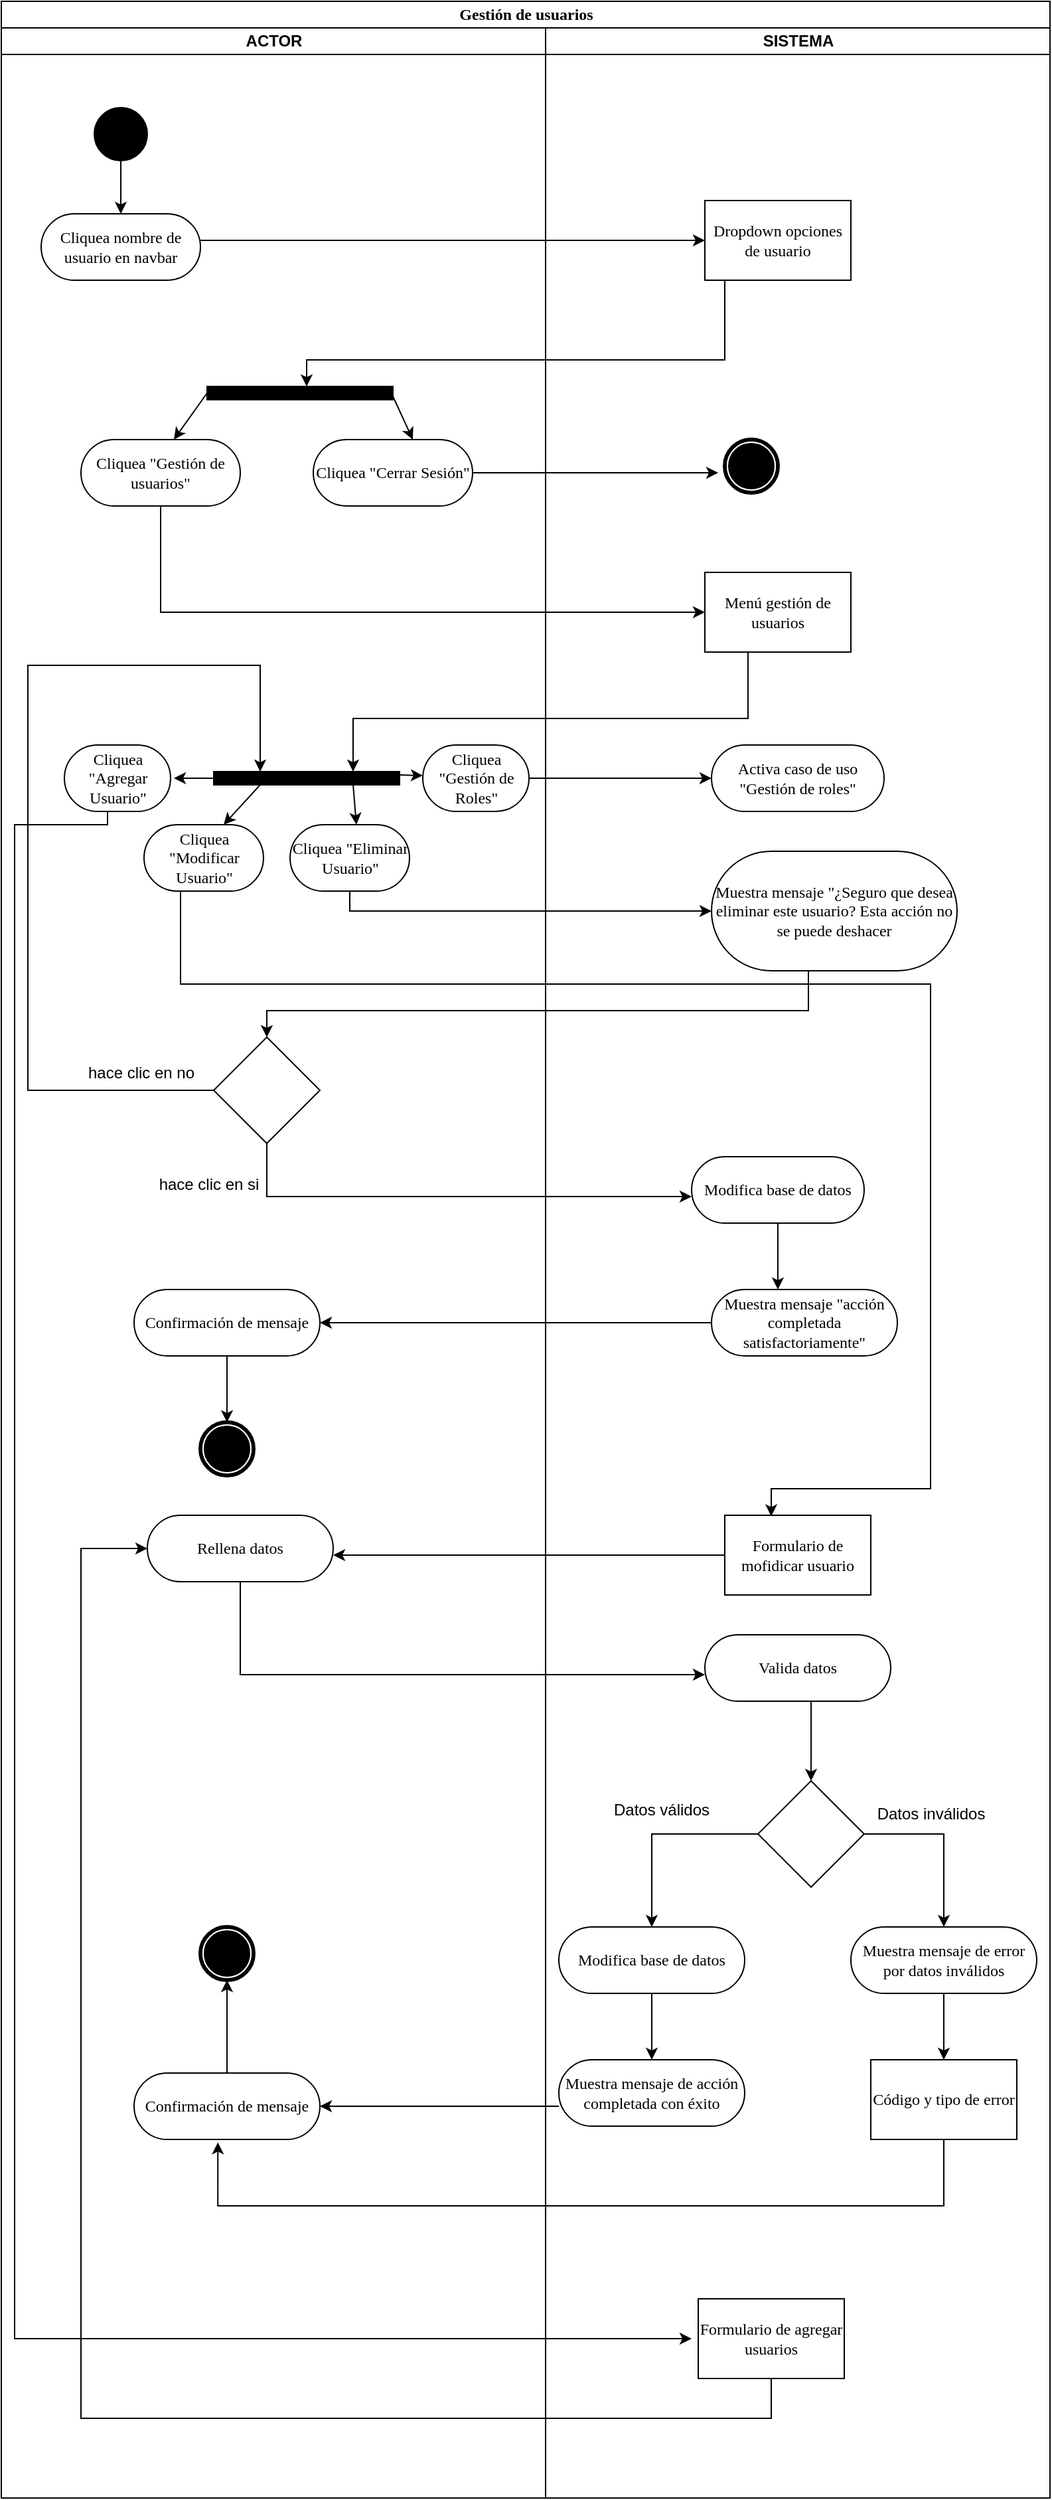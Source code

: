 <mxfile version="12.6.5" type="device"><diagram name="GU" id="0783ab3e-0a74-02c8-0abd-f7b4e66b4bec"><mxGraphModel dx="1024" dy="592" grid="1" gridSize="10" guides="1" tooltips="1" connect="1" arrows="1" fold="1" page="1" pageScale="1" pageWidth="850" pageHeight="1100" background="#ffffff" math="0" shadow="0"><root><mxCell id="0"/><mxCell id="1" parent="0"/><mxCell id="1c1d494c118603dd-1" value="Gestión de usuarios" style="swimlane;html=1;childLayout=stackLayout;startSize=20;rounded=0;shadow=0;comic=0;labelBackgroundColor=none;strokeWidth=1;fontFamily=Verdana;fontSize=12;align=center;" parent="1" vertex="1"><mxGeometry x="40" y="20" width="790" height="1880" as="geometry"/></mxCell><mxCell id="UD75knkwBjFGJXMuYrZk-16" style="edgeStyle=orthogonalEdgeStyle;rounded=0;orthogonalLoop=1;jettySize=auto;html=1;entryX=0.75;entryY=0;entryDx=0;entryDy=0;" edge="1" parent="1c1d494c118603dd-1" target="UD75knkwBjFGJXMuYrZk-17"><mxGeometry relative="1" as="geometry"><mxPoint x="217.5" y="580" as="targetPoint"/><mxPoint x="562.5" y="490" as="sourcePoint"/><Array as="points"><mxPoint x="563" y="540"/><mxPoint x="265" y="540"/></Array></mxGeometry></mxCell><mxCell id="1c1d494c118603dd-2" value="ACTOR" style="swimlane;html=1;startSize=20;" parent="1c1d494c118603dd-1" vertex="1"><mxGeometry y="20" width="410" height="1860" as="geometry"/></mxCell><mxCell id="UD75knkwBjFGJXMuYrZk-1" style="edgeStyle=orthogonalEdgeStyle;rounded=0;orthogonalLoop=1;jettySize=auto;html=1;entryX=0.5;entryY=0;entryDx=0;entryDy=0;" edge="1" parent="1c1d494c118603dd-2" source="60571a20871a0731-4" target="60571a20871a0731-8"><mxGeometry relative="1" as="geometry"/></mxCell><mxCell id="60571a20871a0731-4" value="" style="ellipse;whiteSpace=wrap;html=1;rounded=0;shadow=0;comic=0;labelBackgroundColor=none;strokeWidth=1;fillColor=#000000;fontFamily=Verdana;fontSize=12;align=center;" parent="1c1d494c118603dd-2" vertex="1"><mxGeometry x="70" y="60" width="40" height="40" as="geometry"/></mxCell><mxCell id="60571a20871a0731-8" value="Cliquea nombre de usuario en navbar" style="rounded=1;whiteSpace=wrap;html=1;shadow=0;comic=0;labelBackgroundColor=none;strokeWidth=1;fontFamily=Verdana;fontSize=12;align=center;arcSize=50;" parent="1c1d494c118603dd-2" vertex="1"><mxGeometry x="30" y="140" width="120" height="50" as="geometry"/></mxCell><mxCell id="UD75knkwBjFGJXMuYrZk-7" value="" style="rounded=0;whiteSpace=wrap;html=1;fillColor=#000000;" vertex="1" parent="1c1d494c118603dd-2"><mxGeometry x="155" y="270" width="140" height="10" as="geometry"/></mxCell><mxCell id="UD75knkwBjFGJXMuYrZk-9" value="Cliquea &quot;Gestión de usuarios&quot;" style="rounded=1;whiteSpace=wrap;html=1;shadow=0;comic=0;labelBackgroundColor=none;strokeWidth=1;fontFamily=Verdana;fontSize=12;align=center;arcSize=50;" vertex="1" parent="1c1d494c118603dd-2"><mxGeometry x="60" y="310" width="120" height="50" as="geometry"/></mxCell><mxCell id="UD75knkwBjFGJXMuYrZk-11" value="Cliquea &quot;Cerrar Sesión&quot;" style="rounded=1;whiteSpace=wrap;html=1;shadow=0;comic=0;labelBackgroundColor=none;strokeWidth=1;fontFamily=Verdana;fontSize=12;align=center;arcSize=50;" vertex="1" parent="1c1d494c118603dd-2"><mxGeometry x="235" y="310" width="120" height="50" as="geometry"/></mxCell><mxCell id="UD75knkwBjFGJXMuYrZk-17" value="" style="rounded=0;whiteSpace=wrap;html=1;fillColor=#000000;" vertex="1" parent="1c1d494c118603dd-2"><mxGeometry x="160" y="560" width="140" height="10" as="geometry"/></mxCell><mxCell id="UD75knkwBjFGJXMuYrZk-19" value="Cliquea &quot;Agregar Usuario&quot;" style="rounded=1;whiteSpace=wrap;html=1;shadow=0;comic=0;labelBackgroundColor=none;strokeWidth=1;fontFamily=Verdana;fontSize=12;align=center;arcSize=50;" vertex="1" parent="1c1d494c118603dd-2"><mxGeometry x="47.5" y="540" width="80" height="50" as="geometry"/></mxCell><mxCell id="UD75knkwBjFGJXMuYrZk-21" value="Cliquea &quot;Modificar Usuario&quot;" style="rounded=1;whiteSpace=wrap;html=1;shadow=0;comic=0;labelBackgroundColor=none;strokeWidth=1;fontFamily=Verdana;fontSize=12;align=center;arcSize=50;" vertex="1" parent="1c1d494c118603dd-2"><mxGeometry x="107.5" y="600" width="90" height="50" as="geometry"/></mxCell><mxCell id="UD75knkwBjFGJXMuYrZk-23" value="Cliquea &quot;Eliminar Usuario&quot;" style="rounded=1;whiteSpace=wrap;html=1;shadow=0;comic=0;labelBackgroundColor=none;strokeWidth=1;fontFamily=Verdana;fontSize=12;align=center;arcSize=50;" vertex="1" parent="1c1d494c118603dd-2"><mxGeometry x="217.5" y="600" width="90" height="50" as="geometry"/></mxCell><mxCell id="UD75knkwBjFGJXMuYrZk-25" value="Cliquea &quot;Gestión de Roles&quot;" style="rounded=1;whiteSpace=wrap;html=1;shadow=0;comic=0;labelBackgroundColor=none;strokeWidth=1;fontFamily=Verdana;fontSize=12;align=center;arcSize=50;" vertex="1" parent="1c1d494c118603dd-2"><mxGeometry x="317.5" y="540" width="80" height="50" as="geometry"/></mxCell><mxCell id="UD75knkwBjFGJXMuYrZk-36" style="edgeStyle=orthogonalEdgeStyle;rounded=0;orthogonalLoop=1;jettySize=auto;html=1;exitX=0;exitY=0.5;exitDx=0;exitDy=0;entryX=0.25;entryY=0;entryDx=0;entryDy=0;" edge="1" parent="1c1d494c118603dd-2" source="UD75knkwBjFGJXMuYrZk-31" target="UD75knkwBjFGJXMuYrZk-17"><mxGeometry relative="1" as="geometry"><mxPoint x="177.5" y="800" as="sourcePoint"/><Array as="points"><mxPoint x="20" y="800"/><mxPoint x="20" y="480"/><mxPoint x="195" y="480"/></Array></mxGeometry></mxCell><mxCell id="UD75knkwBjFGJXMuYrZk-31" value="" style="rhombus;whiteSpace=wrap;html=1;fillColor=#FFFFFF;" vertex="1" parent="1c1d494c118603dd-2"><mxGeometry x="160" y="760" width="80" height="80" as="geometry"/></mxCell><mxCell id="UD75knkwBjFGJXMuYrZk-34" value="hace clic en no" style="text;html=1;align=center;verticalAlign=middle;resizable=0;points=[];autosize=1;" vertex="1" parent="1c1d494c118603dd-2"><mxGeometry x="55" y="777" width="100" height="20" as="geometry"/></mxCell><mxCell id="UD75knkwBjFGJXMuYrZk-45" value="Confirmación de mensaje" style="rounded=1;whiteSpace=wrap;html=1;shadow=0;comic=0;labelBackgroundColor=none;strokeWidth=1;fontFamily=Verdana;fontSize=12;align=center;arcSize=50;" vertex="1" parent="1c1d494c118603dd-2"><mxGeometry x="100" y="950" width="140" height="50" as="geometry"/></mxCell><mxCell id="UD75knkwBjFGJXMuYrZk-54" value="Rellena datos" style="rounded=1;whiteSpace=wrap;html=1;shadow=0;comic=0;labelBackgroundColor=none;strokeWidth=1;fontFamily=Verdana;fontSize=12;align=center;arcSize=50;" vertex="1" parent="1c1d494c118603dd-2"><mxGeometry x="110" y="1120" width="140" height="50" as="geometry"/></mxCell><mxCell id="UD75knkwBjFGJXMuYrZk-67" value="Confirmación de mensaje" style="rounded=1;whiteSpace=wrap;html=1;shadow=0;comic=0;labelBackgroundColor=none;strokeWidth=1;fontFamily=Verdana;fontSize=12;align=center;arcSize=50;" vertex="1" parent="1c1d494c118603dd-2"><mxGeometry x="100" y="1540" width="140" height="50" as="geometry"/></mxCell><mxCell id="UD75knkwBjFGJXMuYrZk-98" value="" style="shape=mxgraph.bpmn.shape;html=1;verticalLabelPosition=bottom;labelBackgroundColor=#ffffff;verticalAlign=top;perimeter=ellipsePerimeter;outline=end;symbol=terminate;rounded=0;shadow=0;comic=0;strokeWidth=1;fontFamily=Verdana;fontSize=12;align=center;" vertex="1" parent="1c1d494c118603dd-2"><mxGeometry x="150" y="1430" width="40" height="40" as="geometry"/></mxCell><mxCell id="UD75knkwBjFGJXMuYrZk-100" value="" style="shape=mxgraph.bpmn.shape;html=1;verticalLabelPosition=bottom;labelBackgroundColor=#ffffff;verticalAlign=top;perimeter=ellipsePerimeter;outline=end;symbol=terminate;rounded=0;shadow=0;comic=0;strokeWidth=1;fontFamily=Verdana;fontSize=12;align=center;" vertex="1" parent="1c1d494c118603dd-2"><mxGeometry x="150" y="1050" width="40" height="40" as="geometry"/></mxCell><mxCell id="UD75knkwBjFGJXMuYrZk-26" style="edgeStyle=orthogonalEdgeStyle;rounded=0;orthogonalLoop=1;jettySize=auto;html=1;exitX=1;exitY=0.5;exitDx=0;exitDy=0;entryX=0;entryY=0.5;entryDx=0;entryDy=0;" edge="1" parent="1c1d494c118603dd-1" source="UD75knkwBjFGJXMuYrZk-25" target="UD75knkwBjFGJXMuYrZk-27"><mxGeometry relative="1" as="geometry"><mxPoint x="560" y="585" as="targetPoint"/></mxGeometry></mxCell><mxCell id="UD75knkwBjFGJXMuYrZk-14" style="edgeStyle=orthogonalEdgeStyle;rounded=0;orthogonalLoop=1;jettySize=auto;html=1;entryX=0;entryY=0.5;entryDx=0;entryDy=0;" edge="1" parent="1c1d494c118603dd-1" source="UD75knkwBjFGJXMuYrZk-9" target="UD75knkwBjFGJXMuYrZk-15"><mxGeometry relative="1" as="geometry"><mxPoint x="490" y="460" as="targetPoint"/><Array as="points"><mxPoint x="120" y="460"/></Array></mxGeometry></mxCell><mxCell id="UD75knkwBjFGJXMuYrZk-2" style="edgeStyle=orthogonalEdgeStyle;rounded=0;orthogonalLoop=1;jettySize=auto;html=1;entryX=0;entryY=0.5;entryDx=0;entryDy=0;" edge="1" parent="1c1d494c118603dd-1" source="60571a20871a0731-8" target="UD75knkwBjFGJXMuYrZk-4"><mxGeometry relative="1" as="geometry"><mxPoint x="490" y="185" as="targetPoint"/><Array as="points"><mxPoint x="240" y="180"/><mxPoint x="240" y="180"/></Array></mxGeometry></mxCell><mxCell id="1c1d494c118603dd-4" value="SISTEMA" style="swimlane;html=1;startSize=20;" parent="1c1d494c118603dd-1" vertex="1"><mxGeometry x="410" y="20" width="380" height="1860" as="geometry"/></mxCell><mxCell id="UD75knkwBjFGJXMuYrZk-4" value="Dropdown opciones de usuario" style="rounded=0;whiteSpace=wrap;html=1;shadow=0;comic=0;labelBackgroundColor=none;strokeWidth=1;fontFamily=Verdana;fontSize=12;align=center;arcSize=50;" vertex="1" parent="1c1d494c118603dd-4"><mxGeometry x="120" y="130" width="110" height="60" as="geometry"/></mxCell><mxCell id="UD75knkwBjFGJXMuYrZk-13" value="" style="shape=mxgraph.bpmn.shape;html=1;verticalLabelPosition=bottom;labelBackgroundColor=#ffffff;verticalAlign=top;perimeter=ellipsePerimeter;outline=end;symbol=terminate;rounded=0;shadow=0;comic=0;strokeWidth=1;fontFamily=Verdana;fontSize=12;align=center;" vertex="1" parent="1c1d494c118603dd-4"><mxGeometry x="135" y="310" width="40" height="40" as="geometry"/></mxCell><mxCell id="UD75knkwBjFGJXMuYrZk-15" value="Menú gestión de usuarios" style="rounded=0;whiteSpace=wrap;html=1;shadow=0;comic=0;labelBackgroundColor=none;strokeWidth=1;fontFamily=Verdana;fontSize=12;align=center;arcSize=50;" vertex="1" parent="1c1d494c118603dd-4"><mxGeometry x="120" y="410" width="110" height="60" as="geometry"/></mxCell><mxCell id="UD75knkwBjFGJXMuYrZk-27" value="Activa caso de uso &quot;Gestión de roles&quot;" style="rounded=1;whiteSpace=wrap;html=1;shadow=0;comic=0;labelBackgroundColor=none;strokeWidth=1;fontFamily=Verdana;fontSize=12;align=center;arcSize=50;" vertex="1" parent="1c1d494c118603dd-4"><mxGeometry x="125" y="540" width="130" height="50" as="geometry"/></mxCell><mxCell id="UD75knkwBjFGJXMuYrZk-29" value="Muestra mensaje &quot;¿Seguro que desea eliminar este usuario? Esta acción no se puede deshacer" style="rounded=1;whiteSpace=wrap;html=1;shadow=0;comic=0;labelBackgroundColor=none;strokeWidth=1;fontFamily=Verdana;fontSize=12;align=center;arcSize=50;" vertex="1" parent="1c1d494c118603dd-4"><mxGeometry x="125" y="620" width="185" height="90" as="geometry"/></mxCell><mxCell id="UD75knkwBjFGJXMuYrZk-38" value="Modifica base de datos" style="rounded=1;whiteSpace=wrap;html=1;shadow=0;comic=0;labelBackgroundColor=none;strokeWidth=1;fontFamily=Verdana;fontSize=12;align=center;arcSize=50;" vertex="1" parent="1c1d494c118603dd-4"><mxGeometry x="110" y="850" width="130" height="50" as="geometry"/></mxCell><mxCell id="UD75knkwBjFGJXMuYrZk-43" value="Muestra mensaje &quot;acción completada satisfactoriamente&quot;" style="rounded=1;whiteSpace=wrap;html=1;shadow=0;comic=0;labelBackgroundColor=none;strokeWidth=1;fontFamily=Verdana;fontSize=12;align=center;arcSize=50;" vertex="1" parent="1c1d494c118603dd-4"><mxGeometry x="125" y="950" width="140" height="50" as="geometry"/></mxCell><mxCell id="UD75knkwBjFGJXMuYrZk-52" value="Formulario de mofidicar usuario" style="rounded=0;whiteSpace=wrap;html=1;shadow=0;comic=0;labelBackgroundColor=none;strokeWidth=1;fontFamily=Verdana;fontSize=12;align=center;arcSize=50;" vertex="1" parent="1c1d494c118603dd-4"><mxGeometry x="135" y="1120" width="110" height="60" as="geometry"/></mxCell><mxCell id="UD75knkwBjFGJXMuYrZk-56" value="Valida datos" style="rounded=1;whiteSpace=wrap;html=1;shadow=0;comic=0;labelBackgroundColor=none;strokeWidth=1;fontFamily=Verdana;fontSize=12;align=center;arcSize=50;" vertex="1" parent="1c1d494c118603dd-4"><mxGeometry x="120" y="1210" width="140" height="50" as="geometry"/></mxCell><mxCell id="UD75knkwBjFGJXMuYrZk-58" value="" style="rhombus;whiteSpace=wrap;html=1;fillColor=#FFFFFF;" vertex="1" parent="1c1d494c118603dd-4"><mxGeometry x="160" y="1320" width="80" height="80" as="geometry"/></mxCell><mxCell id="UD75knkwBjFGJXMuYrZk-62" value="Datos inválidos" style="text;html=1;align=center;verticalAlign=middle;resizable=0;points=[];autosize=1;" vertex="1" parent="1c1d494c118603dd-4"><mxGeometry x="240" y="1335" width="100" height="20" as="geometry"/></mxCell><mxCell id="UD75knkwBjFGJXMuYrZk-63" value="Muestra mensaje de error por datos inválidos" style="rounded=1;whiteSpace=wrap;html=1;shadow=0;comic=0;labelBackgroundColor=none;strokeWidth=1;fontFamily=Verdana;fontSize=12;align=center;arcSize=50;" vertex="1" parent="1c1d494c118603dd-4"><mxGeometry x="230" y="1430" width="140" height="50" as="geometry"/></mxCell><mxCell id="UD75knkwBjFGJXMuYrZk-61" style="edgeStyle=orthogonalEdgeStyle;rounded=0;orthogonalLoop=1;jettySize=auto;html=1;entryX=0.5;entryY=0;entryDx=0;entryDy=0;" edge="1" parent="1c1d494c118603dd-4" source="UD75knkwBjFGJXMuYrZk-58" target="UD75knkwBjFGJXMuYrZk-63"><mxGeometry relative="1" as="geometry"><mxPoint x="330" y="1390" as="targetPoint"/><Array as="points"><mxPoint x="300" y="1360"/></Array></mxGeometry></mxCell><mxCell id="UD75knkwBjFGJXMuYrZk-65" value="Código y tipo de error" style="rounded=0;whiteSpace=wrap;html=1;shadow=0;comic=0;labelBackgroundColor=none;strokeWidth=1;fontFamily=Verdana;fontSize=12;align=center;arcSize=50;" vertex="1" parent="1c1d494c118603dd-4"><mxGeometry x="245" y="1530" width="110" height="60" as="geometry"/></mxCell><mxCell id="UD75knkwBjFGJXMuYrZk-68" value="Modifica base de datos" style="rounded=1;whiteSpace=wrap;html=1;shadow=0;comic=0;labelBackgroundColor=none;strokeWidth=1;fontFamily=Verdana;fontSize=12;align=center;arcSize=50;" vertex="1" parent="1c1d494c118603dd-4"><mxGeometry x="10" y="1430" width="140" height="50" as="geometry"/></mxCell><mxCell id="UD75knkwBjFGJXMuYrZk-59" style="edgeStyle=orthogonalEdgeStyle;rounded=0;orthogonalLoop=1;jettySize=auto;html=1;exitX=0;exitY=0.5;exitDx=0;exitDy=0;entryX=0.5;entryY=0;entryDx=0;entryDy=0;" edge="1" parent="1c1d494c118603dd-4" source="UD75knkwBjFGJXMuYrZk-58" target="UD75knkwBjFGJXMuYrZk-68"><mxGeometry relative="1" as="geometry"><mxPoint x="50" y="1390" as="targetPoint"/><Array as="points"><mxPoint x="80" y="1360"/></Array></mxGeometry></mxCell><mxCell id="UD75knkwBjFGJXMuYrZk-70" value="Muestra mensaje de acción completada con éxito" style="rounded=1;whiteSpace=wrap;html=1;shadow=0;comic=0;labelBackgroundColor=none;strokeWidth=1;fontFamily=Verdana;fontSize=12;align=center;arcSize=50;" vertex="1" parent="1c1d494c118603dd-4"><mxGeometry x="10" y="1530" width="140" height="50" as="geometry"/></mxCell><mxCell id="UD75knkwBjFGJXMuYrZk-57" style="edgeStyle=orthogonalEdgeStyle;rounded=0;orthogonalLoop=1;jettySize=auto;html=1;entryX=0.5;entryY=0;entryDx=0;entryDy=0;" edge="1" parent="1c1d494c118603dd-4" source="UD75knkwBjFGJXMuYrZk-56" target="UD75knkwBjFGJXMuYrZk-58"><mxGeometry relative="1" as="geometry"><mxPoint x="180" y="1320" as="targetPoint"/><Array as="points"><mxPoint x="200" y="1270"/><mxPoint x="200" y="1270"/></Array></mxGeometry></mxCell><mxCell id="UD75knkwBjFGJXMuYrZk-64" style="edgeStyle=orthogonalEdgeStyle;rounded=0;orthogonalLoop=1;jettySize=auto;html=1;entryX=0.5;entryY=0;entryDx=0;entryDy=0;" edge="1" parent="1c1d494c118603dd-4" source="UD75knkwBjFGJXMuYrZk-63" target="UD75knkwBjFGJXMuYrZk-65"><mxGeometry relative="1" as="geometry"><mxPoint x="280" y="1530" as="targetPoint"/></mxGeometry></mxCell><mxCell id="UD75knkwBjFGJXMuYrZk-74" value="Formulario de agregar usuarios" style="rounded=0;whiteSpace=wrap;html=1;shadow=0;comic=0;labelBackgroundColor=none;strokeWidth=1;fontFamily=Verdana;fontSize=12;align=center;arcSize=50;" vertex="1" parent="1c1d494c118603dd-4"><mxGeometry x="115" y="1710" width="110" height="60" as="geometry"/></mxCell><mxCell id="UD75knkwBjFGJXMuYrZk-66" style="edgeStyle=orthogonalEdgeStyle;rounded=0;orthogonalLoop=1;jettySize=auto;html=1;exitX=0.5;exitY=1;exitDx=0;exitDy=0;entryX=0.451;entryY=1.044;entryDx=0;entryDy=0;entryPerimeter=0;" edge="1" parent="1c1d494c118603dd-1" source="UD75knkwBjFGJXMuYrZk-65" target="UD75knkwBjFGJXMuYrZk-67"><mxGeometry relative="1" as="geometry"><mxPoint x="240" y="1580" as="targetPoint"/><Array as="points"><mxPoint x="710" y="1660"/><mxPoint x="163" y="1660"/></Array></mxGeometry></mxCell><mxCell id="UD75knkwBjFGJXMuYrZk-71" style="edgeStyle=orthogonalEdgeStyle;rounded=0;orthogonalLoop=1;jettySize=auto;html=1;entryX=1;entryY=0.5;entryDx=0;entryDy=0;" edge="1" parent="1c1d494c118603dd-1" target="UD75knkwBjFGJXMuYrZk-67"><mxGeometry relative="1" as="geometry"><mxPoint x="420" y="1585" as="sourcePoint"/><Array as="points"><mxPoint x="420" y="1585"/><mxPoint x="420" y="1585"/></Array></mxGeometry></mxCell><mxCell id="UD75knkwBjFGJXMuYrZk-28" style="edgeStyle=orthogonalEdgeStyle;rounded=0;orthogonalLoop=1;jettySize=auto;html=1;" edge="1" parent="1c1d494c118603dd-1" source="UD75knkwBjFGJXMuYrZk-23" target="UD75knkwBjFGJXMuYrZk-29"><mxGeometry relative="1" as="geometry"><mxPoint x="520" y="660" as="targetPoint"/><Array as="points"><mxPoint x="263" y="685"/></Array></mxGeometry></mxCell><mxCell id="UD75knkwBjFGJXMuYrZk-75" style="edgeStyle=orthogonalEdgeStyle;rounded=0;orthogonalLoop=1;jettySize=auto;html=1;entryX=0;entryY=0.5;entryDx=0;entryDy=0;" edge="1" parent="1c1d494c118603dd-1" source="UD75knkwBjFGJXMuYrZk-74" target="UD75knkwBjFGJXMuYrZk-54"><mxGeometry relative="1" as="geometry"><Array as="points"><mxPoint x="580" y="1820"/><mxPoint x="60" y="1820"/><mxPoint x="60" y="1165"/></Array></mxGeometry></mxCell><mxCell id="UD75knkwBjFGJXMuYrZk-5" style="edgeStyle=orthogonalEdgeStyle;rounded=0;orthogonalLoop=1;jettySize=auto;html=1;" edge="1" parent="1" source="UD75knkwBjFGJXMuYrZk-4"><mxGeometry relative="1" as="geometry"><mxPoint x="270" y="310" as="targetPoint"/><Array as="points"><mxPoint x="585" y="290"/><mxPoint x="270" y="290"/></Array></mxGeometry></mxCell><mxCell id="UD75knkwBjFGJXMuYrZk-8" style="rounded=0;orthogonalLoop=1;jettySize=auto;html=1;exitX=0;exitY=0.5;exitDx=0;exitDy=0;" edge="1" parent="1" source="UD75knkwBjFGJXMuYrZk-7"><mxGeometry relative="1" as="geometry"><mxPoint x="170" y="350" as="targetPoint"/></mxGeometry></mxCell><mxCell id="UD75knkwBjFGJXMuYrZk-10" style="edgeStyle=none;rounded=0;orthogonalLoop=1;jettySize=auto;html=1;exitX=1;exitY=0.75;exitDx=0;exitDy=0;" edge="1" parent="1" source="UD75knkwBjFGJXMuYrZk-7"><mxGeometry relative="1" as="geometry"><mxPoint x="350" y="350" as="targetPoint"/></mxGeometry></mxCell><mxCell id="UD75knkwBjFGJXMuYrZk-12" style="edgeStyle=none;rounded=0;orthogonalLoop=1;jettySize=auto;html=1;" edge="1" parent="1" source="UD75knkwBjFGJXMuYrZk-11"><mxGeometry relative="1" as="geometry"><mxPoint x="580" y="375" as="targetPoint"/></mxGeometry></mxCell><mxCell id="UD75knkwBjFGJXMuYrZk-18" style="rounded=0;orthogonalLoop=1;jettySize=auto;html=1;exitX=0;exitY=0.5;exitDx=0;exitDy=0;" edge="1" parent="1" source="UD75knkwBjFGJXMuYrZk-17"><mxGeometry relative="1" as="geometry"><mxPoint x="170" y="605" as="targetPoint"/></mxGeometry></mxCell><mxCell id="UD75knkwBjFGJXMuYrZk-20" style="edgeStyle=none;rounded=0;orthogonalLoop=1;jettySize=auto;html=1;exitX=0.25;exitY=1;exitDx=0;exitDy=0;" edge="1" parent="1" source="UD75knkwBjFGJXMuYrZk-17"><mxGeometry relative="1" as="geometry"><mxPoint x="207.5" y="640" as="targetPoint"/></mxGeometry></mxCell><mxCell id="UD75knkwBjFGJXMuYrZk-22" style="edgeStyle=none;rounded=0;orthogonalLoop=1;jettySize=auto;html=1;exitX=0.75;exitY=1;exitDx=0;exitDy=0;" edge="1" parent="1" source="UD75knkwBjFGJXMuYrZk-17"><mxGeometry relative="1" as="geometry"><mxPoint x="307.5" y="640" as="targetPoint"/></mxGeometry></mxCell><mxCell id="UD75knkwBjFGJXMuYrZk-24" style="edgeStyle=none;rounded=0;orthogonalLoop=1;jettySize=auto;html=1;exitX=1;exitY=0.25;exitDx=0;exitDy=0;" edge="1" parent="1" source="UD75knkwBjFGJXMuYrZk-17"><mxGeometry relative="1" as="geometry"><mxPoint x="357.5" y="603" as="targetPoint"/></mxGeometry></mxCell><mxCell id="UD75knkwBjFGJXMuYrZk-30" style="edgeStyle=orthogonalEdgeStyle;rounded=0;orthogonalLoop=1;jettySize=auto;html=1;" edge="1" parent="1" source="UD75knkwBjFGJXMuYrZk-29"><mxGeometry relative="1" as="geometry"><mxPoint x="240" y="800" as="targetPoint"/><Array as="points"><mxPoint x="648" y="780"/><mxPoint x="240" y="780"/></Array></mxGeometry></mxCell><mxCell id="UD75knkwBjFGJXMuYrZk-32" style="edgeStyle=orthogonalEdgeStyle;rounded=0;orthogonalLoop=1;jettySize=auto;html=1;" edge="1" parent="1" source="UD75knkwBjFGJXMuYrZk-31"><mxGeometry relative="1" as="geometry"><mxPoint x="560" y="920" as="targetPoint"/><Array as="points"><mxPoint x="240" y="920"/></Array></mxGeometry></mxCell><mxCell id="UD75knkwBjFGJXMuYrZk-35" value="hace clic en si" style="text;html=1;align=center;verticalAlign=middle;resizable=0;points=[];autosize=1;" vertex="1" parent="1"><mxGeometry x="151" y="901" width="90" height="20" as="geometry"/></mxCell><mxCell id="UD75knkwBjFGJXMuYrZk-39" style="edgeStyle=orthogonalEdgeStyle;rounded=0;orthogonalLoop=1;jettySize=auto;html=1;" edge="1" parent="1" source="UD75knkwBjFGJXMuYrZk-38"><mxGeometry relative="1" as="geometry"><mxPoint x="625" y="990" as="targetPoint"/></mxGeometry></mxCell><mxCell id="UD75knkwBjFGJXMuYrZk-44" style="edgeStyle=orthogonalEdgeStyle;rounded=0;orthogonalLoop=1;jettySize=auto;html=1;exitX=0;exitY=0.5;exitDx=0;exitDy=0;" edge="1" parent="1" source="UD75knkwBjFGJXMuYrZk-43"><mxGeometry relative="1" as="geometry"><mxPoint x="280" y="1015" as="targetPoint"/></mxGeometry></mxCell><mxCell id="UD75knkwBjFGJXMuYrZk-51" style="edgeStyle=orthogonalEdgeStyle;rounded=0;orthogonalLoop=1;jettySize=auto;html=1;" edge="1" parent="1" source="UD75knkwBjFGJXMuYrZk-21"><mxGeometry relative="1" as="geometry"><mxPoint x="620" y="1160.8" as="targetPoint"/><Array as="points"><mxPoint x="175" y="760"/><mxPoint x="740" y="760"/><mxPoint x="740" y="1140"/><mxPoint x="620" y="1140"/></Array></mxGeometry></mxCell><mxCell id="UD75knkwBjFGJXMuYrZk-53" style="edgeStyle=orthogonalEdgeStyle;rounded=0;orthogonalLoop=1;jettySize=auto;html=1;exitX=0;exitY=0.5;exitDx=0;exitDy=0;" edge="1" parent="1" source="UD75knkwBjFGJXMuYrZk-52"><mxGeometry relative="1" as="geometry"><mxPoint x="290" y="1190" as="targetPoint"/></mxGeometry></mxCell><mxCell id="UD75knkwBjFGJXMuYrZk-55" style="edgeStyle=orthogonalEdgeStyle;rounded=0;orthogonalLoop=1;jettySize=auto;html=1;exitX=0.5;exitY=1;exitDx=0;exitDy=0;" edge="1" parent="1" source="UD75knkwBjFGJXMuYrZk-54"><mxGeometry relative="1" as="geometry"><mxPoint x="570" y="1280" as="targetPoint"/><Array as="points"><mxPoint x="220" y="1280"/></Array></mxGeometry></mxCell><mxCell id="UD75knkwBjFGJXMuYrZk-60" value="Datos válidos" style="text;html=1;align=center;verticalAlign=middle;resizable=0;points=[];autosize=1;" vertex="1" parent="1"><mxGeometry x="492" y="1372" width="90" height="20" as="geometry"/></mxCell><mxCell id="UD75knkwBjFGJXMuYrZk-69" style="edgeStyle=orthogonalEdgeStyle;rounded=0;orthogonalLoop=1;jettySize=auto;html=1;exitX=0.5;exitY=1;exitDx=0;exitDy=0;" edge="1" parent="1" source="UD75knkwBjFGJXMuYrZk-68"><mxGeometry relative="1" as="geometry"><mxPoint x="530" y="1570" as="targetPoint"/><Array as="points"><mxPoint x="530" y="1570"/></Array></mxGeometry></mxCell><mxCell id="UD75knkwBjFGJXMuYrZk-73" style="edgeStyle=orthogonalEdgeStyle;rounded=0;orthogonalLoop=1;jettySize=auto;html=1;" edge="1" parent="1"><mxGeometry relative="1" as="geometry"><mxPoint x="560" y="1780" as="targetPoint"/><mxPoint x="120" y="630" as="sourcePoint"/><Array as="points"><mxPoint x="120" y="640"/><mxPoint x="50" y="640"/><mxPoint x="50" y="1780"/></Array></mxGeometry></mxCell><mxCell id="UD75knkwBjFGJXMuYrZk-76" style="edgeStyle=orthogonalEdgeStyle;rounded=0;orthogonalLoop=1;jettySize=auto;html=1;exitX=0.5;exitY=0;exitDx=0;exitDy=0;" edge="1" parent="1" source="UD75knkwBjFGJXMuYrZk-67"><mxGeometry relative="1" as="geometry"><mxPoint x="210" y="1510" as="targetPoint"/></mxGeometry></mxCell><mxCell id="UD75knkwBjFGJXMuYrZk-99" style="edgeStyle=orthogonalEdgeStyle;rounded=0;orthogonalLoop=1;jettySize=auto;html=1;" edge="1" parent="1" source="UD75knkwBjFGJXMuYrZk-45"><mxGeometry relative="1" as="geometry"><mxPoint x="210" y="1090" as="targetPoint"/></mxGeometry></mxCell></root></mxGraphModel></diagram></mxfile>